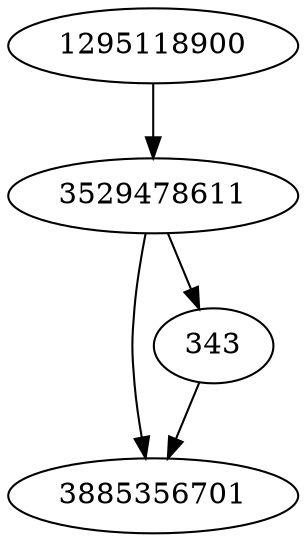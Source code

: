strict digraph  {
3529478611;
1295118900;
3885356701;
343;
3529478611 -> 3885356701;
3529478611 -> 343;
1295118900 -> 3529478611;
343 -> 3885356701;
}
